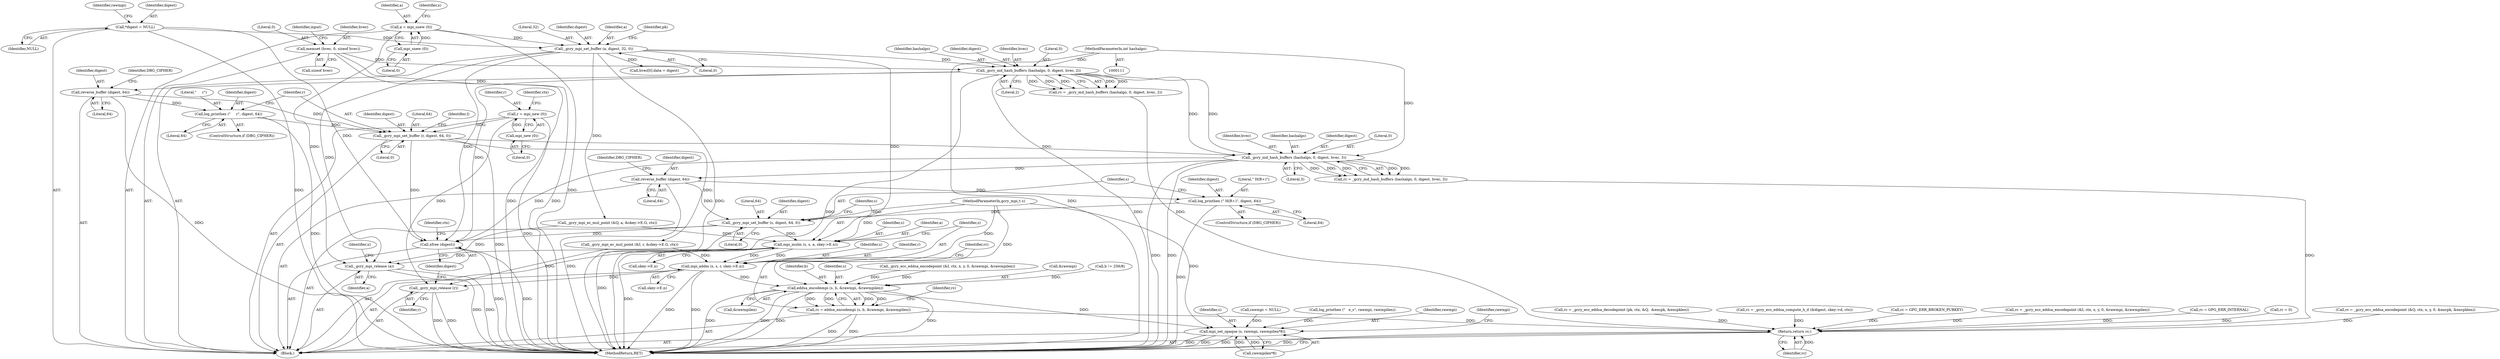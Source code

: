 digraph "0_gnupg_5a22de904a0a366ae79f03ff1e13a1232a89e26b@pointer" {
"1000528" [label="(Call,log_printhex (\" H(R+)\", digest, 64))"];
"1000523" [label="(Call,reverse_buffer (digest, 64))"];
"1000505" [label="(Call,_gcry_md_hash_buffers (hashalgo, 0, digest, hvec, 3))"];
"1000375" [label="(Call,_gcry_md_hash_buffers (hashalgo, 0, digest, hvec, 2))"];
"1000116" [label="(MethodParameterIn,int hashalgo)"];
"1000243" [label="(Call,_gcry_mpi_set_buffer (a, digest, 32, 0))"];
"1000166" [label="(Call,a = mpi_snew (0))"];
"1000168" [label="(Call,mpi_snew (0))"];
"1000127" [label="(Call,*digest = NULL)"];
"1000149" [label="(Call,memset (hvec, 0, sizeof hvec))"];
"1000393" [label="(Call,_gcry_mpi_set_buffer (r, digest, 64, 0))"];
"1000178" [label="(Call,r = mpi_new (0))"];
"1000180" [label="(Call,mpi_new (0))"];
"1000389" [label="(Call,log_printhex (\"     r\", digest, 64))"];
"1000384" [label="(Call,reverse_buffer (digest, 64))"];
"1000532" [label="(Call,_gcry_mpi_set_buffer (s, digest, 64, 0))"];
"1000537" [label="(Call,mpi_mulm (s, s, a, skey->E.n))"];
"1000546" [label="(Call,mpi_addm (s, s, r, skey->E.n))"];
"1000557" [label="(Call,eddsa_encodempi (s, b, &rawmpi, &rawmpilen))"];
"1000555" [label="(Call,rc = eddsa_encodempi (s, b, &rawmpi, &rawmpilen))"];
"1000608" [label="(Return,return rc;)"];
"1000573" [label="(Call,mpi_set_opaque (s, rawmpi, rawmpilen*8))"];
"1000592" [label="(Call,_gcry_mpi_release (r))"];
"1000586" [label="(Call,_gcry_mpi_release (a))"];
"1000594" [label="(Call,xfree (digest))"];
"1000246" [label="(Literal,32)"];
"1000524" [label="(Identifier,digest)"];
"1000127" [label="(Call,*digest = NULL)"];
"1000580" [label="(Identifier,rawmpi)"];
"1000555" [label="(Call,rc = eddsa_encodempi (s, b, &rawmpi, &rawmpilen))"];
"1000582" [label="(Call,rc = 0)"];
"1000157" [label="(Identifier,input)"];
"1000548" [label="(Identifier,s)"];
"1000594" [label="(Call,xfree (digest))"];
"1000375" [label="(Call,_gcry_md_hash_buffers (hashalgo, 0, digest, hvec, 2))"];
"1000243" [label="(Call,_gcry_mpi_set_buffer (a, digest, 32, 0))"];
"1000509" [label="(Identifier,hvec)"];
"1000389" [label="(Call,log_printhex (\"     r\", digest, 64))"];
"1000392" [label="(Literal,64)"];
"1000129" [label="(Identifier,NULL)"];
"1000245" [label="(Identifier,digest)"];
"1000534" [label="(Identifier,digest)"];
"1000390" [label="(Literal,\"     r\")"];
"1000397" [label="(Literal,0)"];
"1000529" [label="(Literal,\" H(R+)\")"];
"1000547" [label="(Identifier,s)"];
"1000377" [label="(Literal,0)"];
"1000295" [label="(Call,rc = _gcry_ecc_eddsa_encodepoint (&Q, ctx, x, y, 0, &encpk, &encpklen))"];
"1000550" [label="(Call,skey->E.n)"];
"1000183" [label="(Identifier,ctx)"];
"1000284" [label="(Call,_gcry_mpi_ec_mul_point (&Q, a, &skey->E.G, ctx))"];
"1000576" [label="(Call,rawmpilen*8)"];
"1000503" [label="(Call,rc = _gcry_md_hash_buffers (hashalgo, 0, digest, hvec, 3))"];
"1000595" [label="(Identifier,digest)"];
"1000167" [label="(Identifier,a)"];
"1000535" [label="(Literal,64)"];
"1000574" [label="(Identifier,s)"];
"1000396" [label="(Literal,64)"];
"1000400" [label="(Identifier,I)"];
"1000506" [label="(Identifier,hashalgo)"];
"1000586" [label="(Call,_gcry_mpi_release (a))"];
"1000373" [label="(Call,rc = _gcry_md_hash_buffers (hashalgo, 0, digest, hvec, 2))"];
"1000180" [label="(Call,mpi_new (0))"];
"1000149" [label="(Call,memset (hvec, 0, sizeof hvec))"];
"1000539" [label="(Identifier,s)"];
"1000532" [label="(Call,_gcry_mpi_set_buffer (s, digest, 64, 0))"];
"1000395" [label="(Identifier,digest)"];
"1000244" [label="(Identifier,a)"];
"1000530" [label="(Identifier,digest)"];
"1000508" [label="(Identifier,digest)"];
"1000251" [label="(Call,rc = _gcry_ecc_eddsa_decodepoint (pk, ctx, &Q,  &encpk, &encpklen))"];
"1000166" [label="(Call,a = mpi_snew (0))"];
"1000549" [label="(Identifier,r)"];
"1000221" [label="(Call,b != 256/8)"];
"1000150" [label="(Identifier,hvec)"];
"1000135" [label="(Identifier,rawmpi)"];
"1000179" [label="(Identifier,r)"];
"1000336" [label="(Call,hvec[0].data = digest)"];
"1000387" [label="(ControlStructure,if (DBG_CIPHER))"];
"1000608" [label="(Return,return rc;)"];
"1000537" [label="(Call,mpi_mulm (s, s, a, skey->E.n))"];
"1000249" [label="(Identifier,pk)"];
"1000388" [label="(Identifier,DBG_CIPHER)"];
"1000115" [label="(MethodParameterIn,gcry_mpi_t s)"];
"1000562" [label="(Call,&rawmpilen)"];
"1000181" [label="(Literal,0)"];
"1000565" [label="(Identifier,rc)"];
"1000385" [label="(Identifier,digest)"];
"1000391" [label="(Identifier,digest)"];
"1000510" [label="(Literal,3)"];
"1000507" [label="(Literal,0)"];
"1000540" [label="(Identifier,a)"];
"1000418" [label="(Call,_gcry_ecc_eddsa_encodepoint (&I, ctx, x, y, 0, &rawmpi, &rawmpilen))"];
"1000384" [label="(Call,reverse_buffer (digest, 64))"];
"1000386" [label="(Literal,64)"];
"1000523" [label="(Call,reverse_buffer (digest, 64))"];
"1000557" [label="(Call,eddsa_encodempi (s, b, &rawmpi, &rawmpilen))"];
"1000589" [label="(Identifier,x)"];
"1000505" [label="(Call,_gcry_md_hash_buffers (hashalgo, 0, digest, hvec, 3))"];
"1000520" [label="(Call,rawmpi = NULL)"];
"1000151" [label="(Literal,0)"];
"1000116" [label="(MethodParameterIn,int hashalgo)"];
"1000559" [label="(Identifier,b)"];
"1000558" [label="(Identifier,s)"];
"1000398" [label="(Call,_gcry_mpi_ec_mul_point (&I, r, &skey->E.G, ctx))"];
"1000560" [label="(Call,&rawmpi)"];
"1000610" [label="(MethodReturn,RET)"];
"1000231" [label="(Call,rc = _gcry_ecc_eddsa_compute_h_d (&digest, skey->d, ctx))"];
"1000569" [label="(Call,log_printhex (\"   e_s\", rawmpi, rawmpilen))"];
"1000533" [label="(Identifier,s)"];
"1000597" [label="(Identifier,ctx)"];
"1000380" [label="(Literal,2)"];
"1000394" [label="(Identifier,r)"];
"1000587" [label="(Identifier,a)"];
"1000152" [label="(Call,sizeof hvec)"];
"1000376" [label="(Identifier,hashalgo)"];
"1000118" [label="(Block,)"];
"1000378" [label="(Identifier,digest)"];
"1000169" [label="(Literal,0)"];
"1000526" [label="(ControlStructure,if (DBG_CIPHER))"];
"1000538" [label="(Identifier,s)"];
"1000592" [label="(Call,_gcry_mpi_release (r))"];
"1000556" [label="(Identifier,rc)"];
"1000178" [label="(Call,r = mpi_new (0))"];
"1000609" [label="(Identifier,rc)"];
"1000278" [label="(Call,rc = GPG_ERR_BROKEN_PUBKEY)"];
"1000536" [label="(Literal,0)"];
"1000528" [label="(Call,log_printhex (\" H(R+)\", digest, 64))"];
"1000527" [label="(Identifier,DBG_CIPHER)"];
"1000416" [label="(Call,rc = _gcry_ecc_eddsa_encodepoint (&I, ctx, x, y, 0, &rawmpi, &rawmpilen))"];
"1000379" [label="(Identifier,hvec)"];
"1000573" [label="(Call,mpi_set_opaque (s, rawmpi, rawmpilen*8))"];
"1000575" [label="(Identifier,rawmpi)"];
"1000546" [label="(Call,mpi_addm (s, s, r, skey->E.n))"];
"1000593" [label="(Identifier,r)"];
"1000531" [label="(Literal,64)"];
"1000227" [label="(Call,rc = GPG_ERR_INTERNAL)"];
"1000541" [label="(Call,skey->E.n)"];
"1000128" [label="(Identifier,digest)"];
"1000168" [label="(Call,mpi_snew (0))"];
"1000525" [label="(Literal,64)"];
"1000393" [label="(Call,_gcry_mpi_set_buffer (r, digest, 64, 0))"];
"1000247" [label="(Literal,0)"];
"1000171" [label="(Identifier,x)"];
"1000528" -> "1000526"  [label="AST: "];
"1000528" -> "1000531"  [label="CFG: "];
"1000529" -> "1000528"  [label="AST: "];
"1000530" -> "1000528"  [label="AST: "];
"1000531" -> "1000528"  [label="AST: "];
"1000533" -> "1000528"  [label="CFG: "];
"1000528" -> "1000610"  [label="DDG: "];
"1000523" -> "1000528"  [label="DDG: "];
"1000528" -> "1000532"  [label="DDG: "];
"1000523" -> "1000118"  [label="AST: "];
"1000523" -> "1000525"  [label="CFG: "];
"1000524" -> "1000523"  [label="AST: "];
"1000525" -> "1000523"  [label="AST: "];
"1000527" -> "1000523"  [label="CFG: "];
"1000523" -> "1000610"  [label="DDG: "];
"1000505" -> "1000523"  [label="DDG: "];
"1000523" -> "1000532"  [label="DDG: "];
"1000505" -> "1000503"  [label="AST: "];
"1000505" -> "1000510"  [label="CFG: "];
"1000506" -> "1000505"  [label="AST: "];
"1000507" -> "1000505"  [label="AST: "];
"1000508" -> "1000505"  [label="AST: "];
"1000509" -> "1000505"  [label="AST: "];
"1000510" -> "1000505"  [label="AST: "];
"1000503" -> "1000505"  [label="CFG: "];
"1000505" -> "1000610"  [label="DDG: "];
"1000505" -> "1000610"  [label="DDG: "];
"1000505" -> "1000503"  [label="DDG: "];
"1000505" -> "1000503"  [label="DDG: "];
"1000505" -> "1000503"  [label="DDG: "];
"1000505" -> "1000503"  [label="DDG: "];
"1000505" -> "1000503"  [label="DDG: "];
"1000375" -> "1000505"  [label="DDG: "];
"1000375" -> "1000505"  [label="DDG: "];
"1000116" -> "1000505"  [label="DDG: "];
"1000393" -> "1000505"  [label="DDG: "];
"1000505" -> "1000594"  [label="DDG: "];
"1000375" -> "1000373"  [label="AST: "];
"1000375" -> "1000380"  [label="CFG: "];
"1000376" -> "1000375"  [label="AST: "];
"1000377" -> "1000375"  [label="AST: "];
"1000378" -> "1000375"  [label="AST: "];
"1000379" -> "1000375"  [label="AST: "];
"1000380" -> "1000375"  [label="AST: "];
"1000373" -> "1000375"  [label="CFG: "];
"1000375" -> "1000610"  [label="DDG: "];
"1000375" -> "1000610"  [label="DDG: "];
"1000375" -> "1000373"  [label="DDG: "];
"1000375" -> "1000373"  [label="DDG: "];
"1000375" -> "1000373"  [label="DDG: "];
"1000375" -> "1000373"  [label="DDG: "];
"1000375" -> "1000373"  [label="DDG: "];
"1000116" -> "1000375"  [label="DDG: "];
"1000243" -> "1000375"  [label="DDG: "];
"1000149" -> "1000375"  [label="DDG: "];
"1000375" -> "1000384"  [label="DDG: "];
"1000375" -> "1000594"  [label="DDG: "];
"1000116" -> "1000111"  [label="AST: "];
"1000116" -> "1000610"  [label="DDG: "];
"1000243" -> "1000118"  [label="AST: "];
"1000243" -> "1000247"  [label="CFG: "];
"1000244" -> "1000243"  [label="AST: "];
"1000245" -> "1000243"  [label="AST: "];
"1000246" -> "1000243"  [label="AST: "];
"1000247" -> "1000243"  [label="AST: "];
"1000249" -> "1000243"  [label="CFG: "];
"1000243" -> "1000610"  [label="DDG: "];
"1000166" -> "1000243"  [label="DDG: "];
"1000127" -> "1000243"  [label="DDG: "];
"1000243" -> "1000284"  [label="DDG: "];
"1000243" -> "1000336"  [label="DDG: "];
"1000243" -> "1000537"  [label="DDG: "];
"1000243" -> "1000586"  [label="DDG: "];
"1000243" -> "1000594"  [label="DDG: "];
"1000166" -> "1000118"  [label="AST: "];
"1000166" -> "1000168"  [label="CFG: "];
"1000167" -> "1000166"  [label="AST: "];
"1000168" -> "1000166"  [label="AST: "];
"1000171" -> "1000166"  [label="CFG: "];
"1000166" -> "1000610"  [label="DDG: "];
"1000168" -> "1000166"  [label="DDG: "];
"1000166" -> "1000586"  [label="DDG: "];
"1000168" -> "1000169"  [label="CFG: "];
"1000169" -> "1000168"  [label="AST: "];
"1000127" -> "1000118"  [label="AST: "];
"1000127" -> "1000129"  [label="CFG: "];
"1000128" -> "1000127"  [label="AST: "];
"1000129" -> "1000127"  [label="AST: "];
"1000135" -> "1000127"  [label="CFG: "];
"1000127" -> "1000610"  [label="DDG: "];
"1000127" -> "1000594"  [label="DDG: "];
"1000149" -> "1000118"  [label="AST: "];
"1000149" -> "1000152"  [label="CFG: "];
"1000150" -> "1000149"  [label="AST: "];
"1000151" -> "1000149"  [label="AST: "];
"1000152" -> "1000149"  [label="AST: "];
"1000157" -> "1000149"  [label="CFG: "];
"1000149" -> "1000610"  [label="DDG: "];
"1000149" -> "1000610"  [label="DDG: "];
"1000393" -> "1000118"  [label="AST: "];
"1000393" -> "1000397"  [label="CFG: "];
"1000394" -> "1000393"  [label="AST: "];
"1000395" -> "1000393"  [label="AST: "];
"1000396" -> "1000393"  [label="AST: "];
"1000397" -> "1000393"  [label="AST: "];
"1000400" -> "1000393"  [label="CFG: "];
"1000393" -> "1000610"  [label="DDG: "];
"1000178" -> "1000393"  [label="DDG: "];
"1000389" -> "1000393"  [label="DDG: "];
"1000384" -> "1000393"  [label="DDG: "];
"1000393" -> "1000398"  [label="DDG: "];
"1000393" -> "1000594"  [label="DDG: "];
"1000178" -> "1000118"  [label="AST: "];
"1000178" -> "1000180"  [label="CFG: "];
"1000179" -> "1000178"  [label="AST: "];
"1000180" -> "1000178"  [label="AST: "];
"1000183" -> "1000178"  [label="CFG: "];
"1000178" -> "1000610"  [label="DDG: "];
"1000180" -> "1000178"  [label="DDG: "];
"1000178" -> "1000592"  [label="DDG: "];
"1000180" -> "1000181"  [label="CFG: "];
"1000181" -> "1000180"  [label="AST: "];
"1000389" -> "1000387"  [label="AST: "];
"1000389" -> "1000392"  [label="CFG: "];
"1000390" -> "1000389"  [label="AST: "];
"1000391" -> "1000389"  [label="AST: "];
"1000392" -> "1000389"  [label="AST: "];
"1000394" -> "1000389"  [label="CFG: "];
"1000389" -> "1000610"  [label="DDG: "];
"1000384" -> "1000389"  [label="DDG: "];
"1000384" -> "1000118"  [label="AST: "];
"1000384" -> "1000386"  [label="CFG: "];
"1000385" -> "1000384"  [label="AST: "];
"1000386" -> "1000384"  [label="AST: "];
"1000388" -> "1000384"  [label="CFG: "];
"1000384" -> "1000610"  [label="DDG: "];
"1000532" -> "1000118"  [label="AST: "];
"1000532" -> "1000536"  [label="CFG: "];
"1000533" -> "1000532"  [label="AST: "];
"1000534" -> "1000532"  [label="AST: "];
"1000535" -> "1000532"  [label="AST: "];
"1000536" -> "1000532"  [label="AST: "];
"1000538" -> "1000532"  [label="CFG: "];
"1000532" -> "1000610"  [label="DDG: "];
"1000115" -> "1000532"  [label="DDG: "];
"1000532" -> "1000537"  [label="DDG: "];
"1000532" -> "1000594"  [label="DDG: "];
"1000537" -> "1000118"  [label="AST: "];
"1000537" -> "1000541"  [label="CFG: "];
"1000538" -> "1000537"  [label="AST: "];
"1000539" -> "1000537"  [label="AST: "];
"1000540" -> "1000537"  [label="AST: "];
"1000541" -> "1000537"  [label="AST: "];
"1000547" -> "1000537"  [label="CFG: "];
"1000537" -> "1000610"  [label="DDG: "];
"1000115" -> "1000537"  [label="DDG: "];
"1000284" -> "1000537"  [label="DDG: "];
"1000537" -> "1000546"  [label="DDG: "];
"1000537" -> "1000546"  [label="DDG: "];
"1000537" -> "1000586"  [label="DDG: "];
"1000546" -> "1000118"  [label="AST: "];
"1000546" -> "1000550"  [label="CFG: "];
"1000547" -> "1000546"  [label="AST: "];
"1000548" -> "1000546"  [label="AST: "];
"1000549" -> "1000546"  [label="AST: "];
"1000550" -> "1000546"  [label="AST: "];
"1000556" -> "1000546"  [label="CFG: "];
"1000546" -> "1000610"  [label="DDG: "];
"1000546" -> "1000610"  [label="DDG: "];
"1000115" -> "1000546"  [label="DDG: "];
"1000398" -> "1000546"  [label="DDG: "];
"1000546" -> "1000557"  [label="DDG: "];
"1000546" -> "1000592"  [label="DDG: "];
"1000557" -> "1000555"  [label="AST: "];
"1000557" -> "1000562"  [label="CFG: "];
"1000558" -> "1000557"  [label="AST: "];
"1000559" -> "1000557"  [label="AST: "];
"1000560" -> "1000557"  [label="AST: "];
"1000562" -> "1000557"  [label="AST: "];
"1000555" -> "1000557"  [label="CFG: "];
"1000557" -> "1000610"  [label="DDG: "];
"1000557" -> "1000610"  [label="DDG: "];
"1000557" -> "1000610"  [label="DDG: "];
"1000557" -> "1000610"  [label="DDG: "];
"1000557" -> "1000555"  [label="DDG: "];
"1000557" -> "1000555"  [label="DDG: "];
"1000557" -> "1000555"  [label="DDG: "];
"1000557" -> "1000555"  [label="DDG: "];
"1000115" -> "1000557"  [label="DDG: "];
"1000221" -> "1000557"  [label="DDG: "];
"1000418" -> "1000557"  [label="DDG: "];
"1000418" -> "1000557"  [label="DDG: "];
"1000557" -> "1000573"  [label="DDG: "];
"1000555" -> "1000118"  [label="AST: "];
"1000556" -> "1000555"  [label="AST: "];
"1000565" -> "1000555"  [label="CFG: "];
"1000555" -> "1000610"  [label="DDG: "];
"1000555" -> "1000610"  [label="DDG: "];
"1000555" -> "1000608"  [label="DDG: "];
"1000608" -> "1000118"  [label="AST: "];
"1000608" -> "1000609"  [label="CFG: "];
"1000609" -> "1000608"  [label="AST: "];
"1000610" -> "1000608"  [label="CFG: "];
"1000608" -> "1000610"  [label="DDG: "];
"1000609" -> "1000608"  [label="DDG: "];
"1000295" -> "1000608"  [label="DDG: "];
"1000582" -> "1000608"  [label="DDG: "];
"1000227" -> "1000608"  [label="DDG: "];
"1000251" -> "1000608"  [label="DDG: "];
"1000231" -> "1000608"  [label="DDG: "];
"1000416" -> "1000608"  [label="DDG: "];
"1000503" -> "1000608"  [label="DDG: "];
"1000373" -> "1000608"  [label="DDG: "];
"1000278" -> "1000608"  [label="DDG: "];
"1000573" -> "1000118"  [label="AST: "];
"1000573" -> "1000576"  [label="CFG: "];
"1000574" -> "1000573"  [label="AST: "];
"1000575" -> "1000573"  [label="AST: "];
"1000576" -> "1000573"  [label="AST: "];
"1000580" -> "1000573"  [label="CFG: "];
"1000573" -> "1000610"  [label="DDG: "];
"1000573" -> "1000610"  [label="DDG: "];
"1000573" -> "1000610"  [label="DDG: "];
"1000115" -> "1000573"  [label="DDG: "];
"1000569" -> "1000573"  [label="DDG: "];
"1000520" -> "1000573"  [label="DDG: "];
"1000576" -> "1000573"  [label="DDG: "];
"1000576" -> "1000573"  [label="DDG: "];
"1000592" -> "1000118"  [label="AST: "];
"1000592" -> "1000593"  [label="CFG: "];
"1000593" -> "1000592"  [label="AST: "];
"1000595" -> "1000592"  [label="CFG: "];
"1000592" -> "1000610"  [label="DDG: "];
"1000592" -> "1000610"  [label="DDG: "];
"1000398" -> "1000592"  [label="DDG: "];
"1000586" -> "1000118"  [label="AST: "];
"1000586" -> "1000587"  [label="CFG: "];
"1000587" -> "1000586"  [label="AST: "];
"1000589" -> "1000586"  [label="CFG: "];
"1000586" -> "1000610"  [label="DDG: "];
"1000586" -> "1000610"  [label="DDG: "];
"1000284" -> "1000586"  [label="DDG: "];
"1000594" -> "1000118"  [label="AST: "];
"1000594" -> "1000595"  [label="CFG: "];
"1000595" -> "1000594"  [label="AST: "];
"1000597" -> "1000594"  [label="CFG: "];
"1000594" -> "1000610"  [label="DDG: "];
"1000594" -> "1000610"  [label="DDG: "];
}
